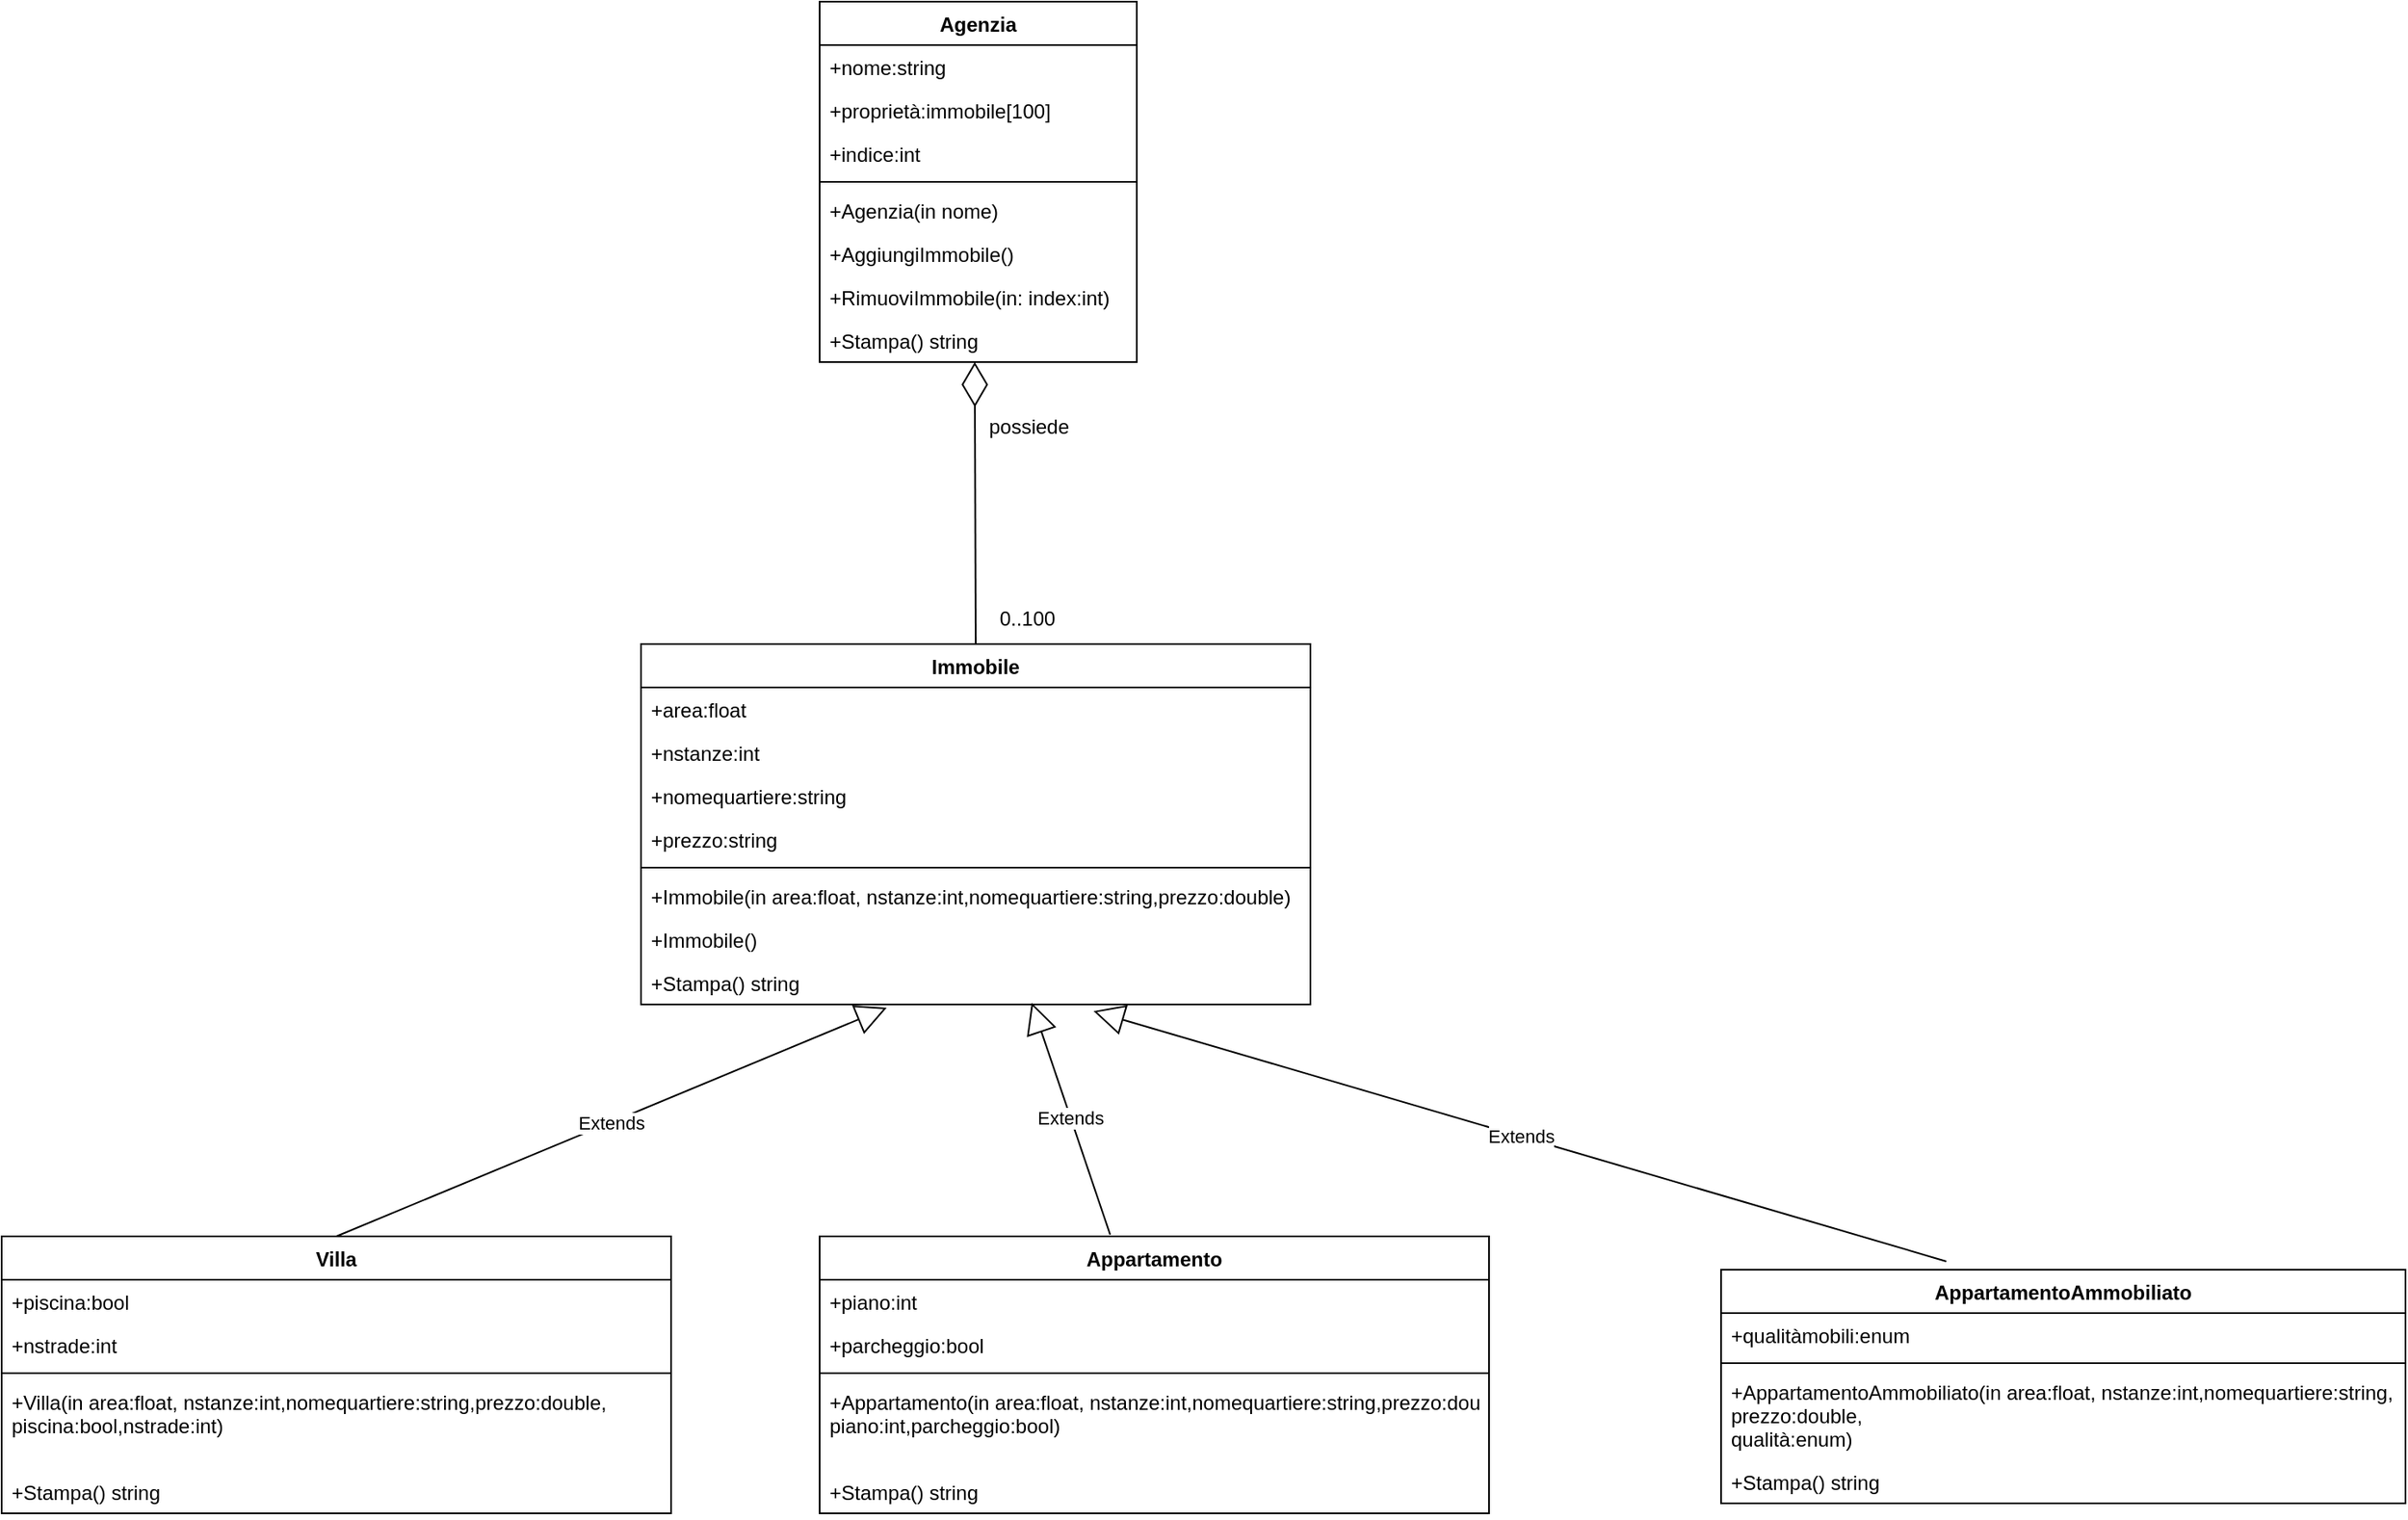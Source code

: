 <mxfile version="20.7.4" type="device"><diagram id="j6EwnQY3cqMOafYmh4eF" name="Pagina-1"><mxGraphModel dx="2901" dy="1116" grid="1" gridSize="10" guides="1" tooltips="1" connect="1" arrows="1" fold="1" page="1" pageScale="1" pageWidth="827" pageHeight="1169" math="0" shadow="0"><root><mxCell id="0"/><mxCell id="1" parent="0"/><mxCell id="ptXrNEvTfF77xbvppvlu-1" value="Agenzia" style="swimlane;fontStyle=1;align=center;verticalAlign=top;childLayout=stackLayout;horizontal=1;startSize=26;horizontalStack=0;resizeParent=1;resizeParentMax=0;resizeLast=0;collapsible=1;marginBottom=0;" vertex="1" parent="1"><mxGeometry x="320" y="200" width="190" height="216" as="geometry"/></mxCell><mxCell id="ptXrNEvTfF77xbvppvlu-5" value="+nome:string" style="text;strokeColor=none;fillColor=none;align=left;verticalAlign=top;spacingLeft=4;spacingRight=4;overflow=hidden;rotatable=0;points=[[0,0.5],[1,0.5]];portConstraint=eastwest;" vertex="1" parent="ptXrNEvTfF77xbvppvlu-1"><mxGeometry y="26" width="190" height="26" as="geometry"/></mxCell><mxCell id="ptXrNEvTfF77xbvppvlu-2" value="+proprietà:immobile[100]" style="text;strokeColor=none;fillColor=none;align=left;verticalAlign=top;spacingLeft=4;spacingRight=4;overflow=hidden;rotatable=0;points=[[0,0.5],[1,0.5]];portConstraint=eastwest;" vertex="1" parent="ptXrNEvTfF77xbvppvlu-1"><mxGeometry y="52" width="190" height="26" as="geometry"/></mxCell><mxCell id="ptXrNEvTfF77xbvppvlu-12" value="+indice:int" style="text;strokeColor=none;fillColor=none;align=left;verticalAlign=top;spacingLeft=4;spacingRight=4;overflow=hidden;rotatable=0;points=[[0,0.5],[1,0.5]];portConstraint=eastwest;" vertex="1" parent="ptXrNEvTfF77xbvppvlu-1"><mxGeometry y="78" width="190" height="26" as="geometry"/></mxCell><mxCell id="ptXrNEvTfF77xbvppvlu-3" value="" style="line;strokeWidth=1;fillColor=none;align=left;verticalAlign=middle;spacingTop=-1;spacingLeft=3;spacingRight=3;rotatable=0;labelPosition=right;points=[];portConstraint=eastwest;strokeColor=inherit;" vertex="1" parent="ptXrNEvTfF77xbvppvlu-1"><mxGeometry y="104" width="190" height="8" as="geometry"/></mxCell><mxCell id="ptXrNEvTfF77xbvppvlu-4" value="+Agenzia(in nome)" style="text;strokeColor=none;fillColor=none;align=left;verticalAlign=top;spacingLeft=4;spacingRight=4;overflow=hidden;rotatable=0;points=[[0,0.5],[1,0.5]];portConstraint=eastwest;" vertex="1" parent="ptXrNEvTfF77xbvppvlu-1"><mxGeometry y="112" width="190" height="26" as="geometry"/></mxCell><mxCell id="ptXrNEvTfF77xbvppvlu-13" value="+AggiungiImmobile()" style="text;strokeColor=none;fillColor=none;align=left;verticalAlign=top;spacingLeft=4;spacingRight=4;overflow=hidden;rotatable=0;points=[[0,0.5],[1,0.5]];portConstraint=eastwest;" vertex="1" parent="ptXrNEvTfF77xbvppvlu-1"><mxGeometry y="138" width="190" height="26" as="geometry"/></mxCell><mxCell id="ptXrNEvTfF77xbvppvlu-48" value="+RimuoviImmobile(in: index:int)" style="text;strokeColor=none;fillColor=none;align=left;verticalAlign=top;spacingLeft=4;spacingRight=4;overflow=hidden;rotatable=0;points=[[0,0.5],[1,0.5]];portConstraint=eastwest;" vertex="1" parent="ptXrNEvTfF77xbvppvlu-1"><mxGeometry y="164" width="190" height="26" as="geometry"/></mxCell><mxCell id="ptXrNEvTfF77xbvppvlu-11" value="+Stampa() string" style="text;strokeColor=none;fillColor=none;align=left;verticalAlign=top;spacingLeft=4;spacingRight=4;overflow=hidden;rotatable=0;points=[[0,0.5],[1,0.5]];portConstraint=eastwest;" vertex="1" parent="ptXrNEvTfF77xbvppvlu-1"><mxGeometry y="190" width="190" height="26" as="geometry"/></mxCell><mxCell id="ptXrNEvTfF77xbvppvlu-6" value="Immobile" style="swimlane;fontStyle=1;align=center;verticalAlign=top;childLayout=stackLayout;horizontal=1;startSize=26;horizontalStack=0;resizeParent=1;resizeParentMax=0;resizeLast=0;collapsible=1;marginBottom=0;" vertex="1" parent="1"><mxGeometry x="213" y="585" width="401" height="216" as="geometry"/></mxCell><mxCell id="ptXrNEvTfF77xbvppvlu-7" value="+area:float" style="text;strokeColor=none;fillColor=none;align=left;verticalAlign=top;spacingLeft=4;spacingRight=4;overflow=hidden;rotatable=0;points=[[0,0.5],[1,0.5]];portConstraint=eastwest;" vertex="1" parent="ptXrNEvTfF77xbvppvlu-6"><mxGeometry y="26" width="401" height="26" as="geometry"/></mxCell><mxCell id="ptXrNEvTfF77xbvppvlu-8" value="+nstanze:int" style="text;strokeColor=none;fillColor=none;align=left;verticalAlign=top;spacingLeft=4;spacingRight=4;overflow=hidden;rotatable=0;points=[[0,0.5],[1,0.5]];portConstraint=eastwest;" vertex="1" parent="ptXrNEvTfF77xbvppvlu-6"><mxGeometry y="52" width="401" height="26" as="geometry"/></mxCell><mxCell id="ptXrNEvTfF77xbvppvlu-14" value="+nomequartiere:string" style="text;strokeColor=none;fillColor=none;align=left;verticalAlign=top;spacingLeft=4;spacingRight=4;overflow=hidden;rotatable=0;points=[[0,0.5],[1,0.5]];portConstraint=eastwest;" vertex="1" parent="ptXrNEvTfF77xbvppvlu-6"><mxGeometry y="78" width="401" height="26" as="geometry"/></mxCell><mxCell id="ptXrNEvTfF77xbvppvlu-15" value="+prezzo:string" style="text;strokeColor=none;fillColor=none;align=left;verticalAlign=top;spacingLeft=4;spacingRight=4;overflow=hidden;rotatable=0;points=[[0,0.5],[1,0.5]];portConstraint=eastwest;" vertex="1" parent="ptXrNEvTfF77xbvppvlu-6"><mxGeometry y="104" width="401" height="26" as="geometry"/></mxCell><mxCell id="ptXrNEvTfF77xbvppvlu-9" value="" style="line;strokeWidth=1;fillColor=none;align=left;verticalAlign=middle;spacingTop=-1;spacingLeft=3;spacingRight=3;rotatable=0;labelPosition=right;points=[];portConstraint=eastwest;strokeColor=inherit;" vertex="1" parent="ptXrNEvTfF77xbvppvlu-6"><mxGeometry y="130" width="401" height="8" as="geometry"/></mxCell><mxCell id="ptXrNEvTfF77xbvppvlu-10" value="+Immobile(in area:float, nstanze:int,nomequartiere:string,prezzo:double)" style="text;strokeColor=none;fillColor=none;align=left;verticalAlign=top;spacingLeft=4;spacingRight=4;overflow=hidden;rotatable=0;points=[[0,0.5],[1,0.5]];portConstraint=eastwest;" vertex="1" parent="ptXrNEvTfF77xbvppvlu-6"><mxGeometry y="138" width="401" height="26" as="geometry"/></mxCell><mxCell id="ptXrNEvTfF77xbvppvlu-20" value="+Immobile()" style="text;strokeColor=none;fillColor=none;align=left;verticalAlign=top;spacingLeft=4;spacingRight=4;overflow=hidden;rotatable=0;points=[[0,0.5],[1,0.5]];portConstraint=eastwest;" vertex="1" parent="ptXrNEvTfF77xbvppvlu-6"><mxGeometry y="164" width="401" height="26" as="geometry"/></mxCell><mxCell id="ptXrNEvTfF77xbvppvlu-46" value="+Stampa() string" style="text;strokeColor=none;fillColor=none;align=left;verticalAlign=top;spacingLeft=4;spacingRight=4;overflow=hidden;rotatable=0;points=[[0,0.5],[1,0.5]];portConstraint=eastwest;" vertex="1" parent="ptXrNEvTfF77xbvppvlu-6"><mxGeometry y="190" width="401" height="26" as="geometry"/></mxCell><mxCell id="ptXrNEvTfF77xbvppvlu-21" value="Villa" style="swimlane;fontStyle=1;align=center;verticalAlign=top;childLayout=stackLayout;horizontal=1;startSize=26;horizontalStack=0;resizeParent=1;resizeParentMax=0;resizeLast=0;collapsible=1;marginBottom=0;" vertex="1" parent="1"><mxGeometry x="-170" y="940" width="401" height="166" as="geometry"/></mxCell><mxCell id="ptXrNEvTfF77xbvppvlu-22" value="+piscina:bool" style="text;strokeColor=none;fillColor=none;align=left;verticalAlign=top;spacingLeft=4;spacingRight=4;overflow=hidden;rotatable=0;points=[[0,0.5],[1,0.5]];portConstraint=eastwest;" vertex="1" parent="ptXrNEvTfF77xbvppvlu-21"><mxGeometry y="26" width="401" height="26" as="geometry"/></mxCell><mxCell id="ptXrNEvTfF77xbvppvlu-23" value="+nstrade:int" style="text;strokeColor=none;fillColor=none;align=left;verticalAlign=top;spacingLeft=4;spacingRight=4;overflow=hidden;rotatable=0;points=[[0,0.5],[1,0.5]];portConstraint=eastwest;" vertex="1" parent="ptXrNEvTfF77xbvppvlu-21"><mxGeometry y="52" width="401" height="26" as="geometry"/></mxCell><mxCell id="ptXrNEvTfF77xbvppvlu-26" value="" style="line;strokeWidth=1;fillColor=none;align=left;verticalAlign=middle;spacingTop=-1;spacingLeft=3;spacingRight=3;rotatable=0;labelPosition=right;points=[];portConstraint=eastwest;strokeColor=inherit;" vertex="1" parent="ptXrNEvTfF77xbvppvlu-21"><mxGeometry y="78" width="401" height="8" as="geometry"/></mxCell><mxCell id="ptXrNEvTfF77xbvppvlu-27" value="+Villa(in area:float, nstanze:int,nomequartiere:string,prezzo:double,&#10;piscina:bool,nstrade:int)" style="text;strokeColor=none;fillColor=none;align=left;verticalAlign=top;spacingLeft=4;spacingRight=4;overflow=hidden;rotatable=0;points=[[0,0.5],[1,0.5]];portConstraint=eastwest;" vertex="1" parent="ptXrNEvTfF77xbvppvlu-21"><mxGeometry y="86" width="401" height="54" as="geometry"/></mxCell><mxCell id="ptXrNEvTfF77xbvppvlu-28" value="+Stampa() string" style="text;strokeColor=none;fillColor=none;align=left;verticalAlign=top;spacingLeft=4;spacingRight=4;overflow=hidden;rotatable=0;points=[[0,0.5],[1,0.5]];portConstraint=eastwest;" vertex="1" parent="ptXrNEvTfF77xbvppvlu-21"><mxGeometry y="140" width="401" height="26" as="geometry"/></mxCell><mxCell id="ptXrNEvTfF77xbvppvlu-29" value="Appartamento" style="swimlane;fontStyle=1;align=center;verticalAlign=top;childLayout=stackLayout;horizontal=1;startSize=26;horizontalStack=0;resizeParent=1;resizeParentMax=0;resizeLast=0;collapsible=1;marginBottom=0;" vertex="1" parent="1"><mxGeometry x="320" y="940" width="401" height="166" as="geometry"/></mxCell><mxCell id="ptXrNEvTfF77xbvppvlu-30" value="+piano:int" style="text;strokeColor=none;fillColor=none;align=left;verticalAlign=top;spacingLeft=4;spacingRight=4;overflow=hidden;rotatable=0;points=[[0,0.5],[1,0.5]];portConstraint=eastwest;" vertex="1" parent="ptXrNEvTfF77xbvppvlu-29"><mxGeometry y="26" width="401" height="26" as="geometry"/></mxCell><mxCell id="ptXrNEvTfF77xbvppvlu-31" value="+parcheggio:bool" style="text;strokeColor=none;fillColor=none;align=left;verticalAlign=top;spacingLeft=4;spacingRight=4;overflow=hidden;rotatable=0;points=[[0,0.5],[1,0.5]];portConstraint=eastwest;" vertex="1" parent="ptXrNEvTfF77xbvppvlu-29"><mxGeometry y="52" width="401" height="26" as="geometry"/></mxCell><mxCell id="ptXrNEvTfF77xbvppvlu-32" value="" style="line;strokeWidth=1;fillColor=none;align=left;verticalAlign=middle;spacingTop=-1;spacingLeft=3;spacingRight=3;rotatable=0;labelPosition=right;points=[];portConstraint=eastwest;strokeColor=inherit;" vertex="1" parent="ptXrNEvTfF77xbvppvlu-29"><mxGeometry y="78" width="401" height="8" as="geometry"/></mxCell><mxCell id="ptXrNEvTfF77xbvppvlu-33" value="+Appartamento(in area:float, nstanze:int,nomequartiere:string,prezzo:double,&#10;piano:int,parcheggio:bool)" style="text;strokeColor=none;fillColor=none;align=left;verticalAlign=top;spacingLeft=4;spacingRight=4;overflow=hidden;rotatable=0;points=[[0,0.5],[1,0.5]];portConstraint=eastwest;" vertex="1" parent="ptXrNEvTfF77xbvppvlu-29"><mxGeometry y="86" width="401" height="54" as="geometry"/></mxCell><mxCell id="ptXrNEvTfF77xbvppvlu-34" value="+Stampa() string" style="text;strokeColor=none;fillColor=none;align=left;verticalAlign=top;spacingLeft=4;spacingRight=4;overflow=hidden;rotatable=0;points=[[0,0.5],[1,0.5]];portConstraint=eastwest;" vertex="1" parent="ptXrNEvTfF77xbvppvlu-29"><mxGeometry y="140" width="401" height="26" as="geometry"/></mxCell><mxCell id="ptXrNEvTfF77xbvppvlu-35" value="AppartamentoAmmobiliato" style="swimlane;fontStyle=1;align=center;verticalAlign=top;childLayout=stackLayout;horizontal=1;startSize=26;horizontalStack=0;resizeParent=1;resizeParentMax=0;resizeLast=0;collapsible=1;marginBottom=0;" vertex="1" parent="1"><mxGeometry x="860" y="960" width="410" height="140" as="geometry"/></mxCell><mxCell id="ptXrNEvTfF77xbvppvlu-36" value="+qualitàmobili:enum" style="text;strokeColor=none;fillColor=none;align=left;verticalAlign=top;spacingLeft=4;spacingRight=4;overflow=hidden;rotatable=0;points=[[0,0.5],[1,0.5]];portConstraint=eastwest;" vertex="1" parent="ptXrNEvTfF77xbvppvlu-35"><mxGeometry y="26" width="410" height="26" as="geometry"/></mxCell><mxCell id="ptXrNEvTfF77xbvppvlu-38" value="" style="line;strokeWidth=1;fillColor=none;align=left;verticalAlign=middle;spacingTop=-1;spacingLeft=3;spacingRight=3;rotatable=0;labelPosition=right;points=[];portConstraint=eastwest;strokeColor=inherit;" vertex="1" parent="ptXrNEvTfF77xbvppvlu-35"><mxGeometry y="52" width="410" height="8" as="geometry"/></mxCell><mxCell id="ptXrNEvTfF77xbvppvlu-39" value="+AppartamentoAmmobiliato(in area:float, nstanze:int,nomequartiere:string,&#10;prezzo:double,&#10;qualità:enum)" style="text;strokeColor=none;fillColor=none;align=left;verticalAlign=top;spacingLeft=4;spacingRight=4;overflow=hidden;rotatable=0;points=[[0,0.5],[1,0.5]];portConstraint=eastwest;" vertex="1" parent="ptXrNEvTfF77xbvppvlu-35"><mxGeometry y="60" width="410" height="54" as="geometry"/></mxCell><mxCell id="ptXrNEvTfF77xbvppvlu-40" value="+Stampa() string" style="text;strokeColor=none;fillColor=none;align=left;verticalAlign=top;spacingLeft=4;spacingRight=4;overflow=hidden;rotatable=0;points=[[0,0.5],[1,0.5]];portConstraint=eastwest;" vertex="1" parent="ptXrNEvTfF77xbvppvlu-35"><mxGeometry y="114" width="410" height="26" as="geometry"/></mxCell><mxCell id="ptXrNEvTfF77xbvppvlu-41" value="" style="endArrow=diamondThin;endFill=0;endSize=24;html=1;rounded=0;exitX=0.5;exitY=0;exitDx=0;exitDy=0;entryX=0.489;entryY=1;entryDx=0;entryDy=0;entryPerimeter=0;" edge="1" parent="1" source="ptXrNEvTfF77xbvppvlu-6" target="ptXrNEvTfF77xbvppvlu-11"><mxGeometry width="160" relative="1" as="geometry"><mxPoint x="330" y="570" as="sourcePoint"/><mxPoint x="490" y="570" as="targetPoint"/></mxGeometry></mxCell><mxCell id="ptXrNEvTfF77xbvppvlu-42" value="possiede" style="text;html=1;align=center;verticalAlign=middle;resizable=0;points=[];autosize=1;strokeColor=none;fillColor=none;" vertex="1" parent="1"><mxGeometry x="410" y="440" width="70" height="30" as="geometry"/></mxCell><mxCell id="ptXrNEvTfF77xbvppvlu-43" value="0..100" style="text;html=1;align=center;verticalAlign=middle;resizable=0;points=[];autosize=1;strokeColor=none;fillColor=none;" vertex="1" parent="1"><mxGeometry x="414" y="555" width="60" height="30" as="geometry"/></mxCell><mxCell id="ptXrNEvTfF77xbvppvlu-44" value="Extends" style="endArrow=block;endSize=16;endFill=0;html=1;rounded=0;exitX=0.5;exitY=0;exitDx=0;exitDy=0;entryX=0.367;entryY=1.077;entryDx=0;entryDy=0;entryPerimeter=0;" edge="1" parent="1" source="ptXrNEvTfF77xbvppvlu-21" target="ptXrNEvTfF77xbvppvlu-46"><mxGeometry width="160" relative="1" as="geometry"><mxPoint y="880" as="sourcePoint"/><mxPoint x="160" y="880" as="targetPoint"/></mxGeometry></mxCell><mxCell id="ptXrNEvTfF77xbvppvlu-45" value="Extends" style="endArrow=block;endSize=16;endFill=0;html=1;rounded=0;exitX=0.434;exitY=-0.006;exitDx=0;exitDy=0;exitPerimeter=0;" edge="1" parent="1" source="ptXrNEvTfF77xbvppvlu-29"><mxGeometry width="160" relative="1" as="geometry"><mxPoint x="490" y="930" as="sourcePoint"/><mxPoint x="447" y="800" as="targetPoint"/></mxGeometry></mxCell><mxCell id="ptXrNEvTfF77xbvppvlu-47" value="Extends" style="endArrow=block;endSize=16;endFill=0;html=1;rounded=0;exitX=0.329;exitY=-0.036;exitDx=0;exitDy=0;exitPerimeter=0;entryX=0.676;entryY=1.154;entryDx=0;entryDy=0;entryPerimeter=0;" edge="1" parent="1" source="ptXrNEvTfF77xbvppvlu-35" target="ptXrNEvTfF77xbvppvlu-46"><mxGeometry width="160" relative="1" as="geometry"><mxPoint x="504.034" y="949.004" as="sourcePoint"/><mxPoint x="457" y="810" as="targetPoint"/></mxGeometry></mxCell></root></mxGraphModel></diagram></mxfile>